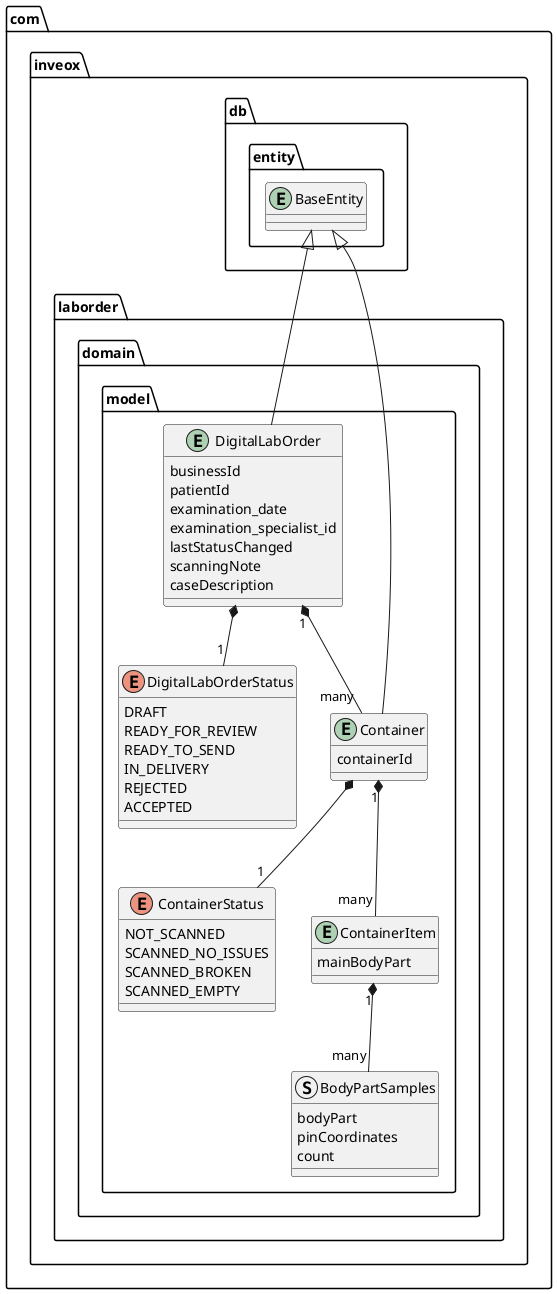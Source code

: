 @startuml

package com.inveox.db.entity {
    entity        BaseEntity
}

package com.inveox.laborder.domain.model {


 enum ContainerStatus {
    NOT_SCANNED
    SCANNED_NO_ISSUES
    SCANNED_BROKEN
    SCANNED_EMPTY
 }

entity DigitalLabOrder {
    businessId
    patientId
    examination_date
    examination_specialist_id
    lastStatusChanged
    scanningNote
    caseDescription
    }
entity Container {
    containerId
}
struct BodyPartSamples {
    bodyPart
    pinCoordinates
    count
}
entity ContainerItem{
    mainBodyPart
}
BaseEntity <|-- DigitalLabOrder
BaseEntity <|-- Container
DigitalLabOrder "1" *-- "many" Container
Container "1" *-- "many" ContainerItem
ContainerItem "1" *-- "many" BodyPartSamples

DigitalLabOrder *-- "1" DigitalLabOrderStatus
Container *-- "1" ContainerStatus

enum DigitalLabOrderStatus {
 DRAFT
 READY_FOR_REVIEW
 READY_TO_SEND
 IN_DELIVERY
 REJECTED
 ACCEPTED
}

}

@enduml